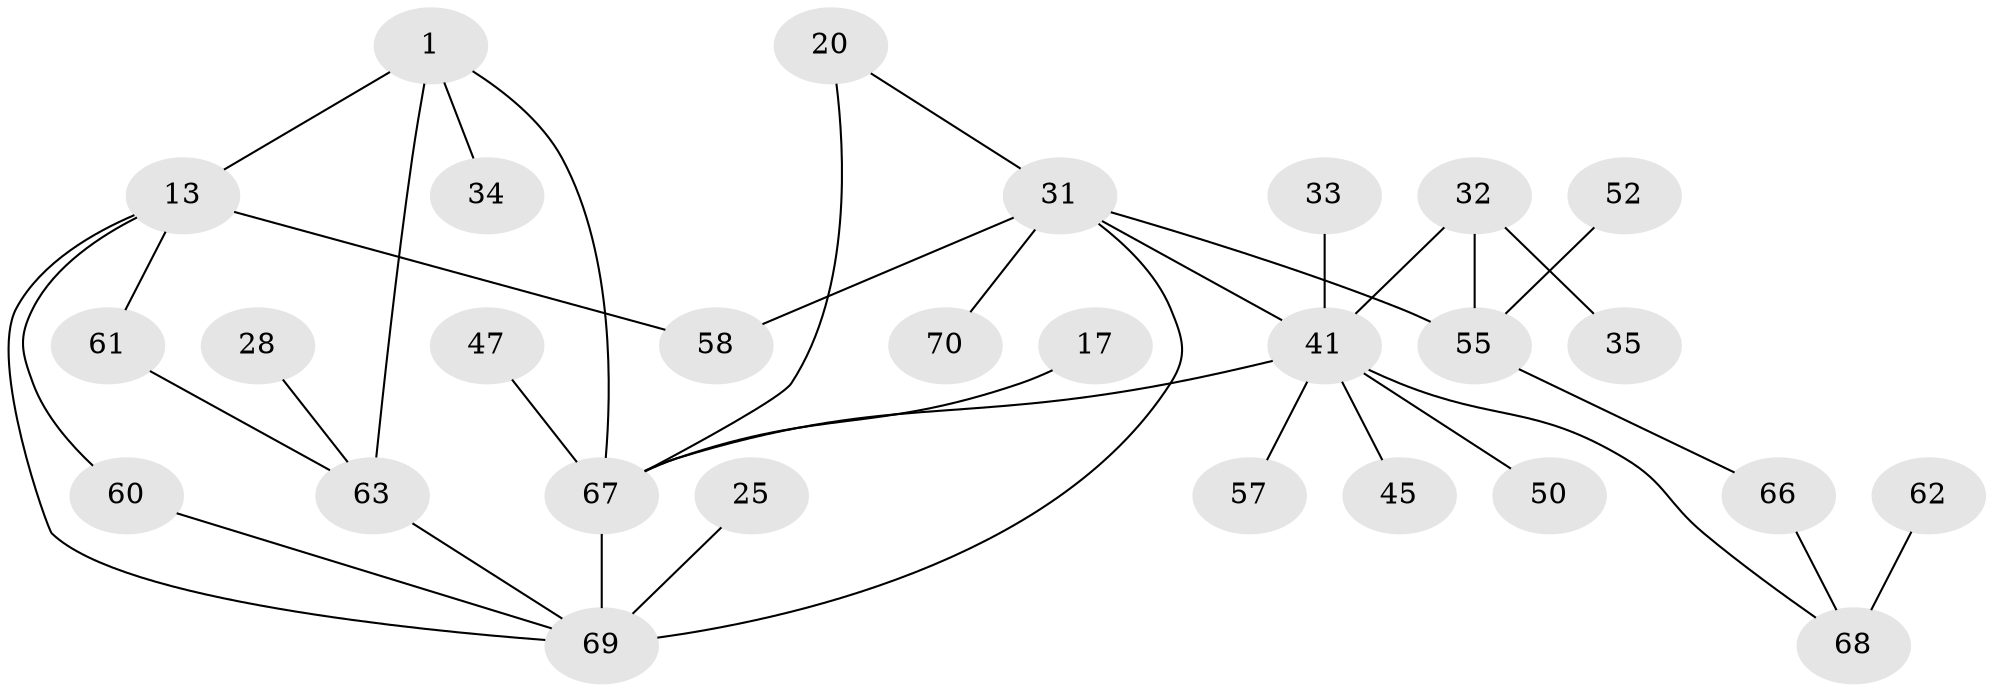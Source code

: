 // original degree distribution, {6: 0.02857142857142857, 2: 0.3142857142857143, 4: 0.14285714285714285, 3: 0.24285714285714285, 7: 0.014285714285714285, 5: 0.02857142857142857, 1: 0.22857142857142856}
// Generated by graph-tools (version 1.1) at 2025/45/03/04/25 21:45:56]
// undirected, 28 vertices, 36 edges
graph export_dot {
graph [start="1"]
  node [color=gray90,style=filled];
  1;
  13 [super="+3"];
  17;
  20 [super="+12"];
  25;
  28;
  31 [super="+27+26"];
  32 [super="+10+14+21"];
  33 [super="+18"];
  34;
  35;
  41 [super="+36+19"];
  45;
  47;
  50;
  52;
  55 [super="+30"];
  57;
  58 [super="+23"];
  60 [super="+59"];
  61 [super="+24+39"];
  62;
  63 [super="+16"];
  66 [super="+54"];
  67 [super="+49+64"];
  68 [super="+53"];
  69 [super="+38+65"];
  70 [super="+42"];
  1 -- 13 [weight=2];
  1 -- 34;
  1 -- 63;
  1 -- 67 [weight=2];
  13 -- 60;
  13 -- 69;
  13 -- 58;
  13 -- 61;
  17 -- 67;
  20 -- 31 [weight=2];
  20 -- 67 [weight=3];
  25 -- 69;
  28 -- 63;
  31 -- 55;
  31 -- 69;
  31 -- 41 [weight=2];
  31 -- 58;
  31 -- 70;
  32 -- 55 [weight=2];
  32 -- 35;
  32 -- 41;
  33 -- 41 [weight=2];
  41 -- 50;
  41 -- 68;
  41 -- 67;
  41 -- 45;
  41 -- 57;
  47 -- 67;
  52 -- 55;
  55 -- 66;
  60 -- 69;
  61 -- 63;
  62 -- 68 [weight=2];
  63 -- 69 [weight=2];
  66 -- 68;
  67 -- 69 [weight=3];
}

